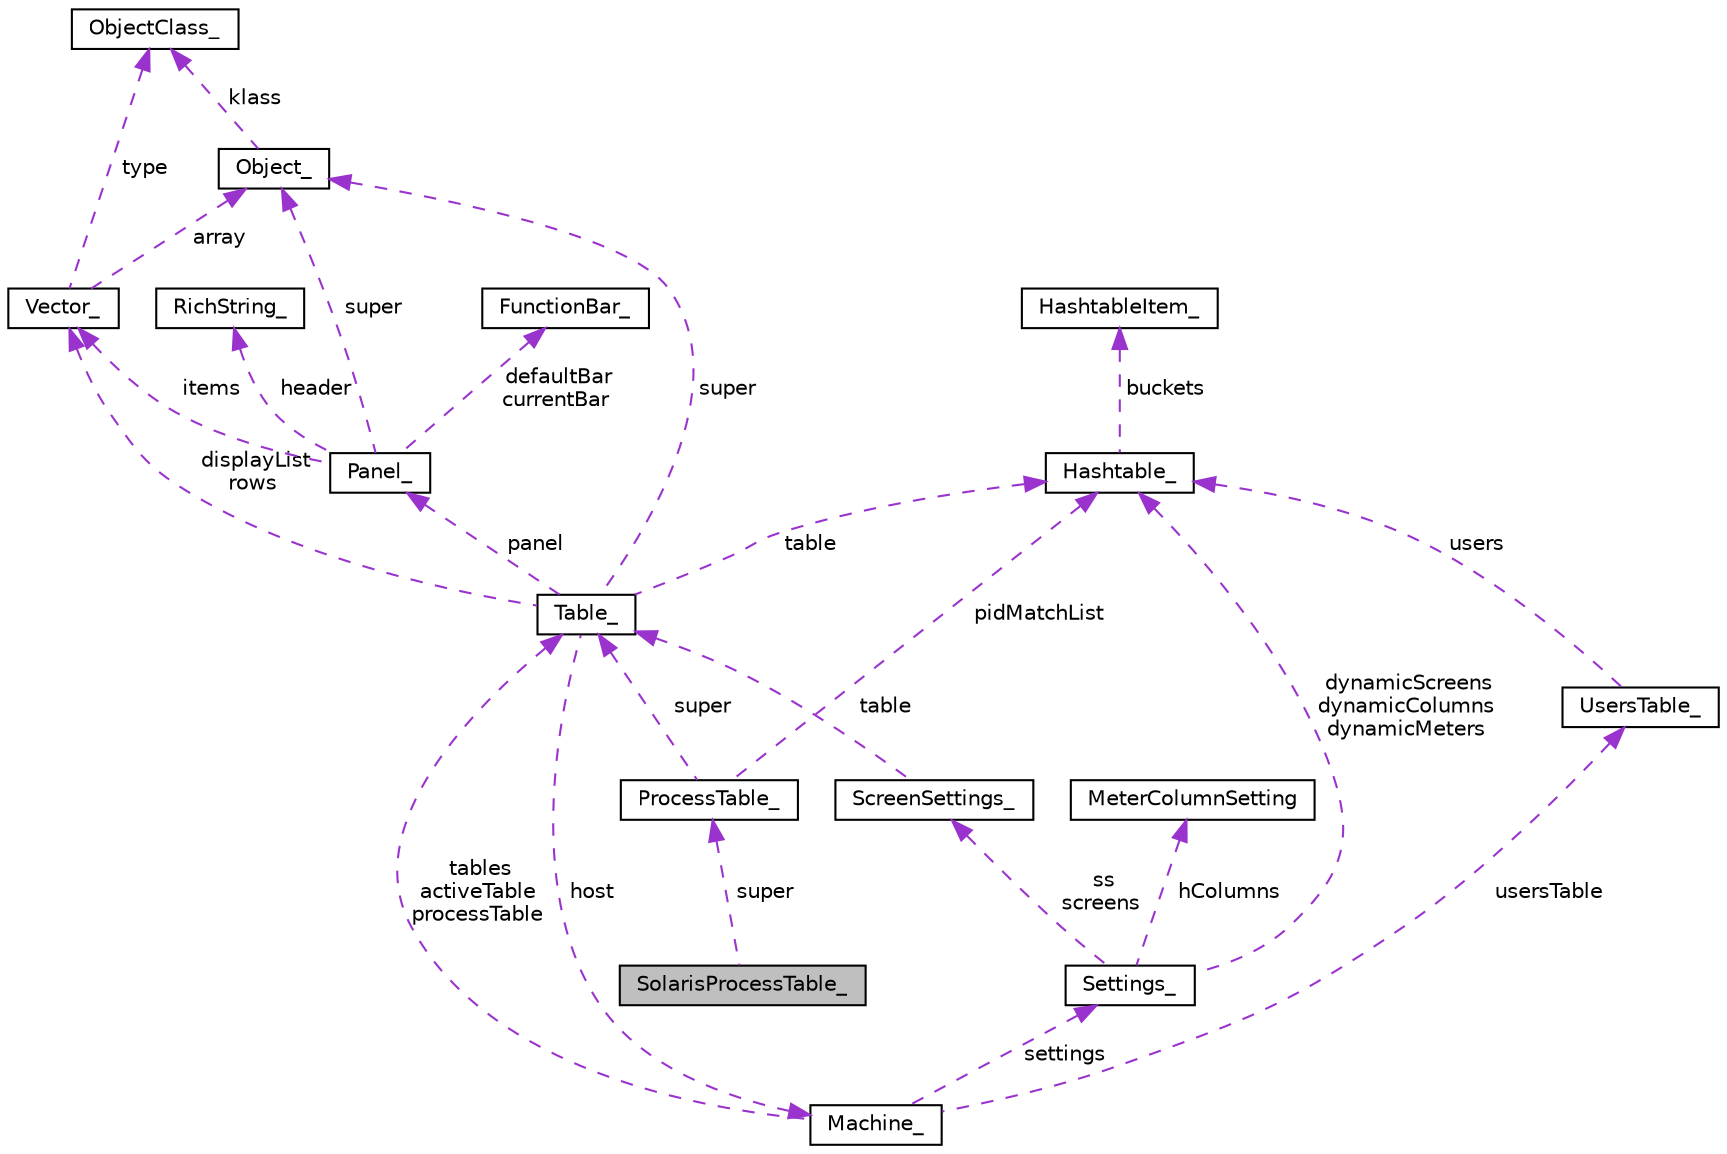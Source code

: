 digraph "SolarisProcessTable_"
{
  edge [fontname="Helvetica",fontsize="10",labelfontname="Helvetica",labelfontsize="10"];
  node [fontname="Helvetica",fontsize="10",shape=record];
  Node1 [label="SolarisProcessTable_",height=0.2,width=0.4,color="black", fillcolor="grey75", style="filled", fontcolor="black"];
  Node2 -> Node1 [dir="back",color="darkorchid3",fontsize="10",style="dashed",label=" super" ,fontname="Helvetica"];
  Node2 [label="ProcessTable_",height=0.2,width=0.4,color="black", fillcolor="white", style="filled",URL="$structProcessTable__.html"];
  Node3 -> Node2 [dir="back",color="darkorchid3",fontsize="10",style="dashed",label=" super" ,fontname="Helvetica"];
  Node3 [label="Table_",height=0.2,width=0.4,color="black", fillcolor="white", style="filled",URL="$structTable__.html"];
  Node4 -> Node3 [dir="back",color="darkorchid3",fontsize="10",style="dashed",label=" displayList\nrows" ,fontname="Helvetica"];
  Node4 [label="Vector_",height=0.2,width=0.4,color="black", fillcolor="white", style="filled",URL="$structVector__.html"];
  Node5 -> Node4 [dir="back",color="darkorchid3",fontsize="10",style="dashed",label=" type" ,fontname="Helvetica"];
  Node5 [label="ObjectClass_",height=0.2,width=0.4,color="black", fillcolor="white", style="filled",URL="$structObjectClass__.html"];
  Node6 -> Node4 [dir="back",color="darkorchid3",fontsize="10",style="dashed",label=" array" ,fontname="Helvetica"];
  Node6 [label="Object_",height=0.2,width=0.4,color="black", fillcolor="white", style="filled",URL="$structObject__.html"];
  Node5 -> Node6 [dir="back",color="darkorchid3",fontsize="10",style="dashed",label=" klass" ,fontname="Helvetica"];
  Node7 -> Node3 [dir="back",color="darkorchid3",fontsize="10",style="dashed",label=" host" ,fontname="Helvetica"];
  Node7 [label="Machine_",height=0.2,width=0.4,color="black", fillcolor="white", style="filled",URL="$structMachine__.html"];
  Node3 -> Node7 [dir="back",color="darkorchid3",fontsize="10",style="dashed",label=" tables\nactiveTable\nprocessTable" ,fontname="Helvetica"];
  Node8 -> Node7 [dir="back",color="darkorchid3",fontsize="10",style="dashed",label=" settings" ,fontname="Helvetica"];
  Node8 [label="Settings_",height=0.2,width=0.4,color="black", fillcolor="white", style="filled",URL="$structSettings__.html"];
  Node9 -> Node8 [dir="back",color="darkorchid3",fontsize="10",style="dashed",label=" ss\nscreens" ,fontname="Helvetica"];
  Node9 [label="ScreenSettings_",height=0.2,width=0.4,color="black", fillcolor="white", style="filled",URL="$structScreenSettings__.html"];
  Node3 -> Node9 [dir="back",color="darkorchid3",fontsize="10",style="dashed",label=" table" ,fontname="Helvetica"];
  Node10 -> Node8 [dir="back",color="darkorchid3",fontsize="10",style="dashed",label=" dynamicScreens\ndynamicColumns\ndynamicMeters" ,fontname="Helvetica"];
  Node10 [label="Hashtable_",height=0.2,width=0.4,color="black", fillcolor="white", style="filled",URL="$structHashtable__.html"];
  Node11 -> Node10 [dir="back",color="darkorchid3",fontsize="10",style="dashed",label=" buckets" ,fontname="Helvetica"];
  Node11 [label="HashtableItem_",height=0.2,width=0.4,color="black", fillcolor="white", style="filled",URL="$structHashtableItem__.html"];
  Node12 -> Node8 [dir="back",color="darkorchid3",fontsize="10",style="dashed",label=" hColumns" ,fontname="Helvetica"];
  Node12 [label="MeterColumnSetting",height=0.2,width=0.4,color="black", fillcolor="white", style="filled",URL="$structMeterColumnSetting.html"];
  Node13 -> Node7 [dir="back",color="darkorchid3",fontsize="10",style="dashed",label=" usersTable" ,fontname="Helvetica"];
  Node13 [label="UsersTable_",height=0.2,width=0.4,color="black", fillcolor="white", style="filled",URL="$structUsersTable__.html"];
  Node10 -> Node13 [dir="back",color="darkorchid3",fontsize="10",style="dashed",label=" users" ,fontname="Helvetica"];
  Node10 -> Node3 [dir="back",color="darkorchid3",fontsize="10",style="dashed",label=" table" ,fontname="Helvetica"];
  Node14 -> Node3 [dir="back",color="darkorchid3",fontsize="10",style="dashed",label=" panel" ,fontname="Helvetica"];
  Node14 [label="Panel_",height=0.2,width=0.4,color="black", fillcolor="white", style="filled",URL="$structPanel__.html"];
  Node4 -> Node14 [dir="back",color="darkorchid3",fontsize="10",style="dashed",label=" items" ,fontname="Helvetica"];
  Node15 -> Node14 [dir="back",color="darkorchid3",fontsize="10",style="dashed",label=" header" ,fontname="Helvetica"];
  Node15 [label="RichString_",height=0.2,width=0.4,color="black", fillcolor="white", style="filled",URL="$structRichString__.html"];
  Node16 -> Node14 [dir="back",color="darkorchid3",fontsize="10",style="dashed",label=" defaultBar\ncurrentBar" ,fontname="Helvetica"];
  Node16 [label="FunctionBar_",height=0.2,width=0.4,color="black", fillcolor="white", style="filled",URL="$structFunctionBar__.html"];
  Node6 -> Node14 [dir="back",color="darkorchid3",fontsize="10",style="dashed",label=" super" ,fontname="Helvetica"];
  Node6 -> Node3 [dir="back",color="darkorchid3",fontsize="10",style="dashed",label=" super" ,fontname="Helvetica"];
  Node10 -> Node2 [dir="back",color="darkorchid3",fontsize="10",style="dashed",label=" pidMatchList" ,fontname="Helvetica"];
}
